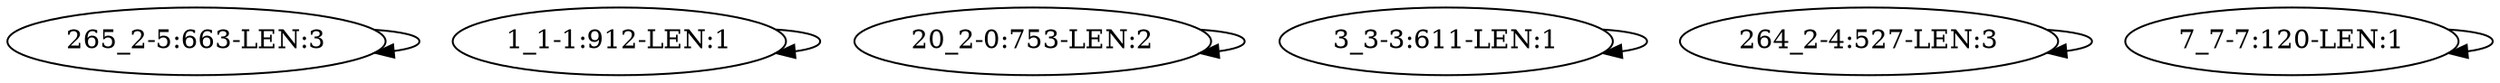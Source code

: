 digraph G {
    "265_2-5:663-LEN:3" -> "265_2-5:663-LEN:3";
    "1_1-1:912-LEN:1" -> "1_1-1:912-LEN:1";
    "20_2-0:753-LEN:2" -> "20_2-0:753-LEN:2";
    "3_3-3:611-LEN:1" -> "3_3-3:611-LEN:1";
    "264_2-4:527-LEN:3" -> "264_2-4:527-LEN:3";
    "7_7-7:120-LEN:1" -> "7_7-7:120-LEN:1";
}
